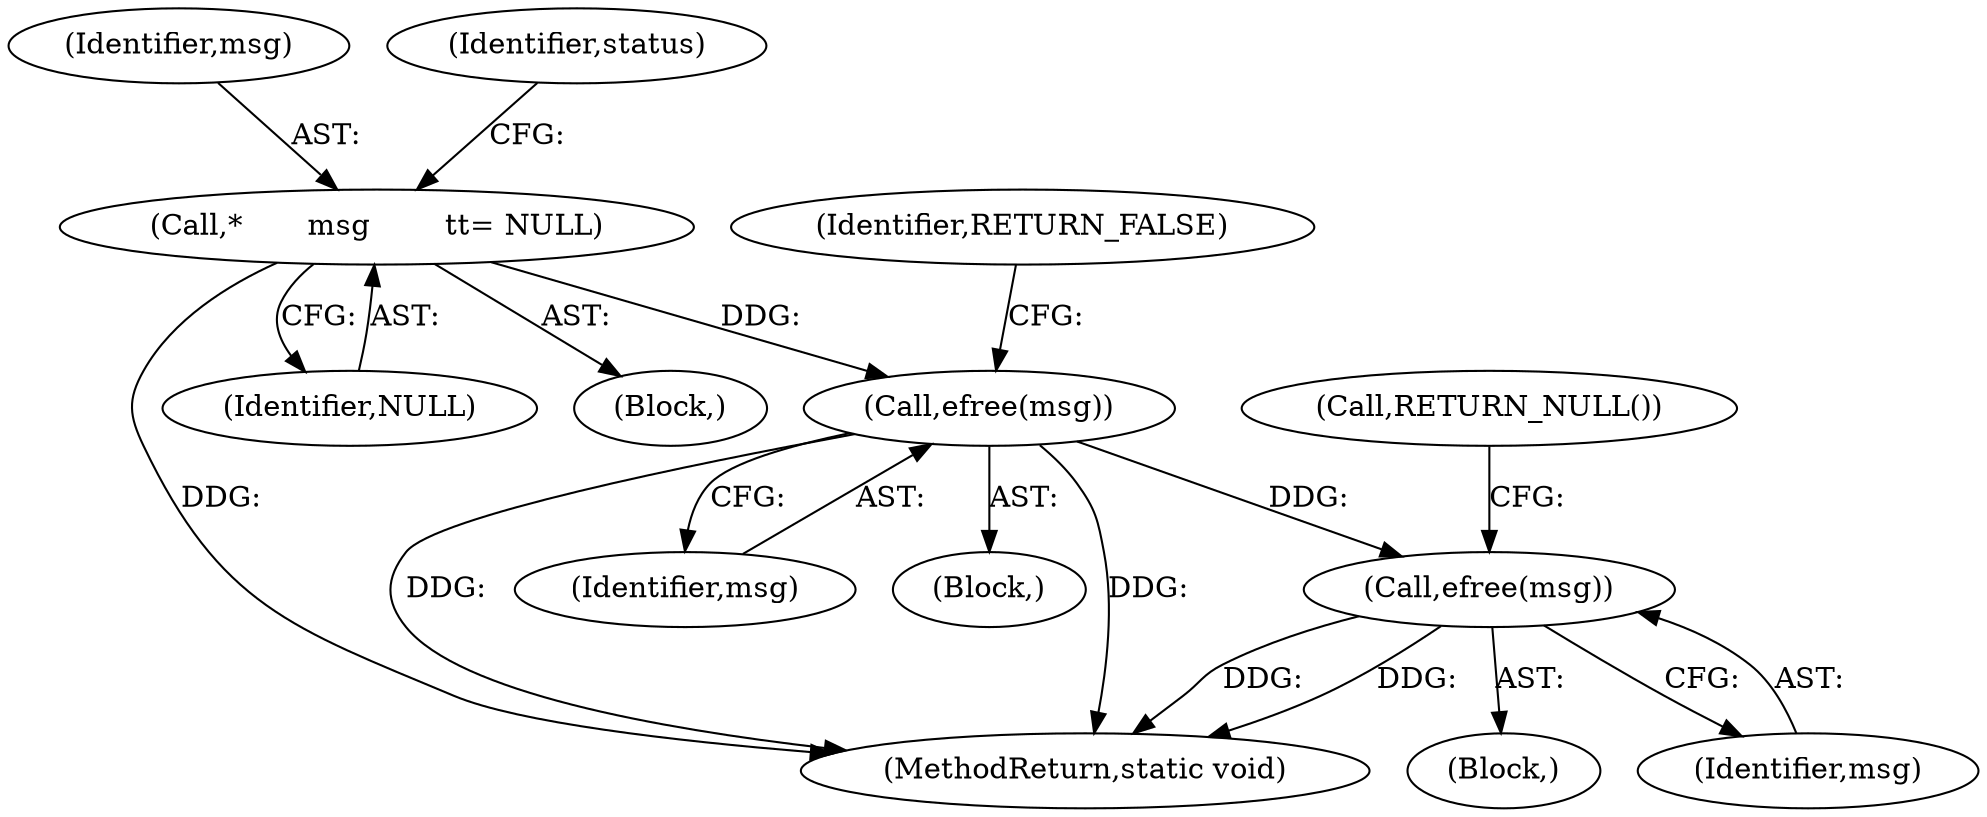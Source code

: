 digraph "0_php-src_97eff7eb57fc2320c267a949cffd622c38712484?w=1_23@API" {
"1000143" [label="(Call,efree(msg))"];
"1000129" [label="(Call,*       msg        \t\t= NULL)"];
"1000195" [label="(Call,efree(msg))"];
"1000187" [label="(Block,)"];
"1000130" [label="(Identifier,msg)"];
"1000198" [label="(MethodReturn,static void)"];
"1000145" [label="(Identifier,RETURN_FALSE)"];
"1000131" [label="(Identifier,NULL)"];
"1000195" [label="(Call,efree(msg))"];
"1000197" [label="(Call,RETURN_NULL())"];
"1000196" [label="(Identifier,msg)"];
"1000107" [label="(Block,)"];
"1000144" [label="(Identifier,msg)"];
"1000129" [label="(Call,*       msg        \t\t= NULL)"];
"1000136" [label="(Block,)"];
"1000143" [label="(Call,efree(msg))"];
"1000134" [label="(Identifier,status)"];
"1000143" -> "1000136"  [label="AST: "];
"1000143" -> "1000144"  [label="CFG: "];
"1000144" -> "1000143"  [label="AST: "];
"1000145" -> "1000143"  [label="CFG: "];
"1000143" -> "1000198"  [label="DDG: "];
"1000143" -> "1000198"  [label="DDG: "];
"1000129" -> "1000143"  [label="DDG: "];
"1000143" -> "1000195"  [label="DDG: "];
"1000129" -> "1000107"  [label="AST: "];
"1000129" -> "1000131"  [label="CFG: "];
"1000130" -> "1000129"  [label="AST: "];
"1000131" -> "1000129"  [label="AST: "];
"1000134" -> "1000129"  [label="CFG: "];
"1000129" -> "1000198"  [label="DDG: "];
"1000195" -> "1000187"  [label="AST: "];
"1000195" -> "1000196"  [label="CFG: "];
"1000196" -> "1000195"  [label="AST: "];
"1000197" -> "1000195"  [label="CFG: "];
"1000195" -> "1000198"  [label="DDG: "];
"1000195" -> "1000198"  [label="DDG: "];
}
